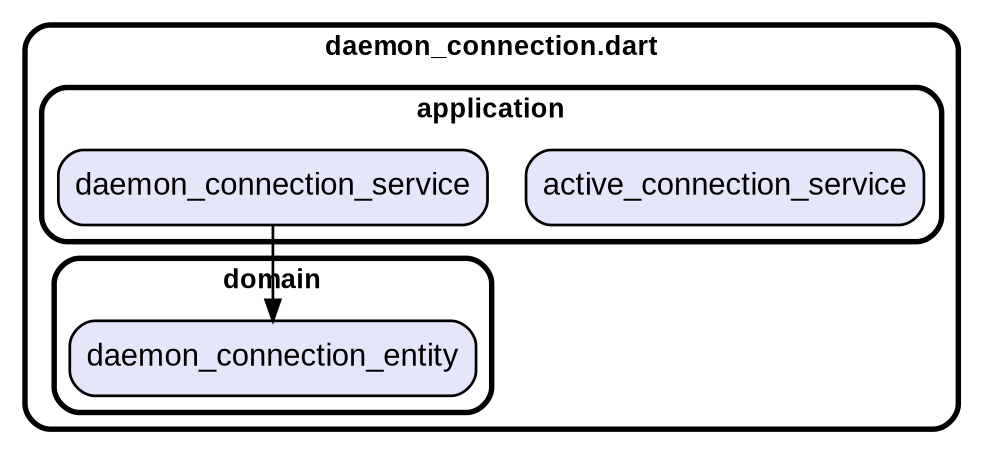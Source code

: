 digraph "" {
  graph [style=rounded fontname="Arial Black" fontsize=13 penwidth=2.6];
  node [shape=rect style="filled,rounded" fontname=Arial fontsize=15 fillcolor=Lavender penwidth=1.3];
  edge [penwidth=1.3];
  "/application/active_connection_service.dart" [label="active_connection_service"];
  "/application/daemon_connection_service.dart" [label="daemon_connection_service"];
  "/domain/daemon_connection_entity.dart" [label="daemon_connection_entity"];
  subgraph "cluster~" {
    label="daemon_connection.dart";
    subgraph "cluster~/application" {
      label="application";
      "/application/active_connection_service.dart";
      "/application/daemon_connection_service.dart";
    }
    subgraph "cluster~/domain" {
      label="domain";
      "/domain/daemon_connection_entity.dart";
    }
  }
  "/application/daemon_connection_service.dart" -> "/domain/daemon_connection_entity.dart";
}
